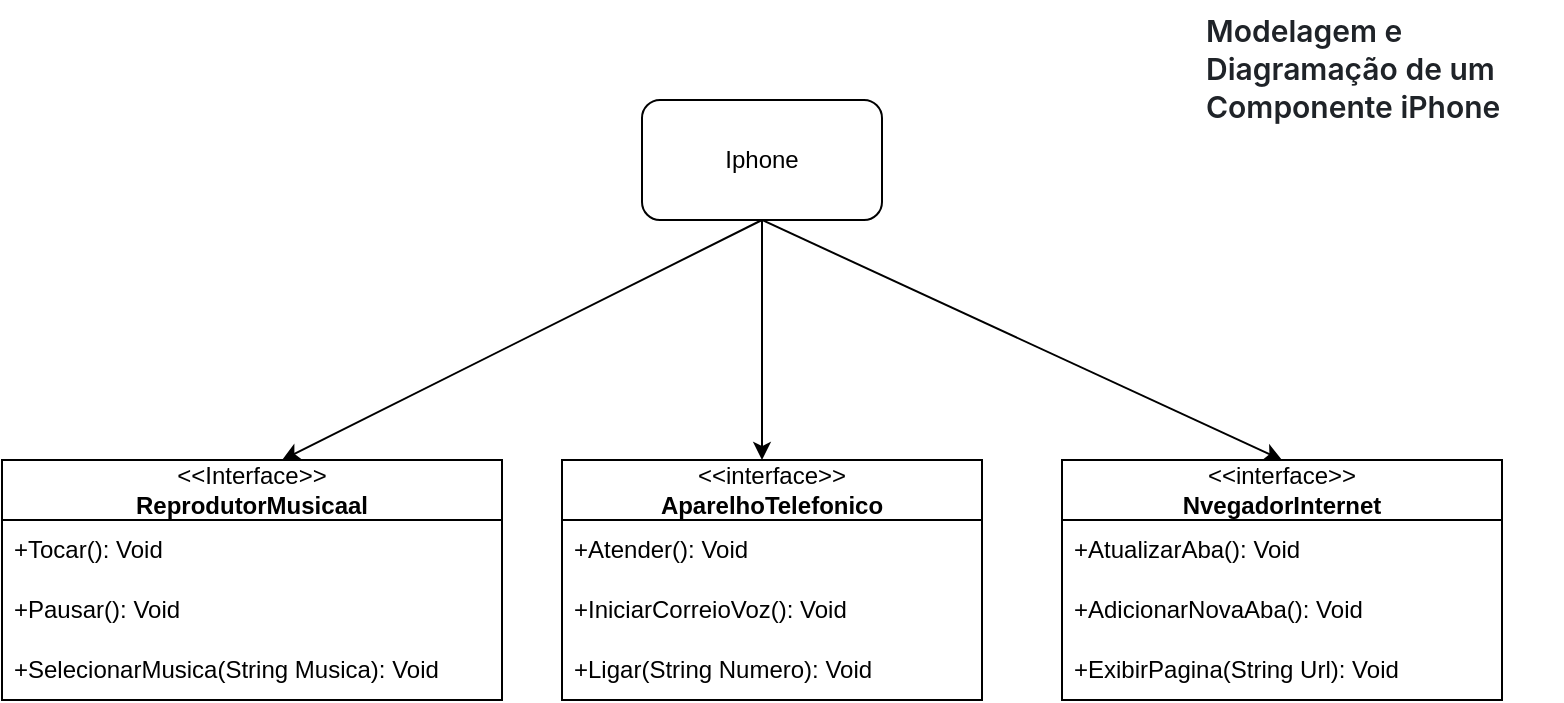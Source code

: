 <mxfile version="24.6.4" type="github">
  <diagram name="Página-1" id="ij6LhBA0T7mIsfwrw2Wj">
    <mxGraphModel dx="1434" dy="754" grid="1" gridSize="10" guides="1" tooltips="1" connect="1" arrows="1" fold="1" page="1" pageScale="1" pageWidth="827" pageHeight="1169" math="0" shadow="0">
      <root>
        <mxCell id="0" />
        <mxCell id="1" parent="0" />
        <mxCell id="fNZCfc2Ud4noCvpmZTsy-1" value="Iphone" style="rounded=1;whiteSpace=wrap;html=1;" vertex="1" parent="1">
          <mxGeometry x="340" y="70" width="120" height="60" as="geometry" />
        </mxCell>
        <mxCell id="fNZCfc2Ud4noCvpmZTsy-6" value="" style="endArrow=classic;html=1;rounded=0;entryX=0.5;entryY=0;entryDx=0;entryDy=0;exitX=0.5;exitY=1;exitDx=0;exitDy=0;" edge="1" parent="1" source="fNZCfc2Ud4noCvpmZTsy-1">
          <mxGeometry width="50" height="50" relative="1" as="geometry">
            <mxPoint x="390" y="140" as="sourcePoint" />
            <mxPoint x="160" y="250" as="targetPoint" />
          </mxGeometry>
        </mxCell>
        <mxCell id="fNZCfc2Ud4noCvpmZTsy-7" value="" style="endArrow=classic;html=1;rounded=0;entryX=0.5;entryY=0;entryDx=0;entryDy=0;exitX=0.5;exitY=1;exitDx=0;exitDy=0;" edge="1" parent="1" source="fNZCfc2Ud4noCvpmZTsy-1" target="fNZCfc2Ud4noCvpmZTsy-13">
          <mxGeometry width="50" height="50" relative="1" as="geometry">
            <mxPoint x="410" y="140" as="sourcePoint" />
            <mxPoint x="640" y="250" as="targetPoint" />
          </mxGeometry>
        </mxCell>
        <mxCell id="fNZCfc2Ud4noCvpmZTsy-8" value="" style="endArrow=classic;html=1;rounded=0;entryX=0.5;entryY=0;entryDx=0;entryDy=0;" edge="1" parent="1">
          <mxGeometry width="50" height="50" relative="1" as="geometry">
            <mxPoint x="400" y="130" as="sourcePoint" />
            <mxPoint x="400" y="250" as="targetPoint" />
          </mxGeometry>
        </mxCell>
        <mxCell id="fNZCfc2Ud4noCvpmZTsy-9" value="&amp;lt;&amp;lt;Interface&amp;gt;&amp;gt;&lt;br&gt;&lt;b&gt;ReprodutorMusicaal&lt;/b&gt;" style="swimlane;fontStyle=0;childLayout=stackLayout;horizontal=1;startSize=30;horizontalStack=0;resizeParent=1;resizeParentMax=0;resizeLast=0;collapsible=1;marginBottom=0;whiteSpace=wrap;html=1;" vertex="1" parent="1">
          <mxGeometry x="20" y="250" width="250" height="120" as="geometry" />
        </mxCell>
        <mxCell id="fNZCfc2Ud4noCvpmZTsy-10" value="+Tocar(): Void" style="text;strokeColor=none;fillColor=none;align=left;verticalAlign=middle;spacingLeft=4;spacingRight=4;overflow=hidden;points=[[0,0.5],[1,0.5]];portConstraint=eastwest;rotatable=0;whiteSpace=wrap;html=1;" vertex="1" parent="fNZCfc2Ud4noCvpmZTsy-9">
          <mxGeometry y="30" width="250" height="30" as="geometry" />
        </mxCell>
        <mxCell id="fNZCfc2Ud4noCvpmZTsy-11" value="+Pausar(): Void" style="text;strokeColor=none;fillColor=none;align=left;verticalAlign=middle;spacingLeft=4;spacingRight=4;overflow=hidden;points=[[0,0.5],[1,0.5]];portConstraint=eastwest;rotatable=0;whiteSpace=wrap;html=1;" vertex="1" parent="fNZCfc2Ud4noCvpmZTsy-9">
          <mxGeometry y="60" width="250" height="30" as="geometry" />
        </mxCell>
        <mxCell id="fNZCfc2Ud4noCvpmZTsy-12" value="+SelecionarMusica(String Musica): Void" style="text;strokeColor=none;fillColor=none;align=left;verticalAlign=middle;spacingLeft=4;spacingRight=4;overflow=hidden;points=[[0,0.5],[1,0.5]];portConstraint=eastwest;rotatable=0;whiteSpace=wrap;html=1;" vertex="1" parent="fNZCfc2Ud4noCvpmZTsy-9">
          <mxGeometry y="90" width="250" height="30" as="geometry" />
        </mxCell>
        <mxCell id="fNZCfc2Ud4noCvpmZTsy-13" value="&amp;lt;&amp;lt;interface&amp;gt;&amp;gt;&lt;br style=&quot;--tw-border-spacing-x: 0; --tw-border-spacing-y: 0; --tw-translate-x: 0; --tw-translate-y: 0; --tw-rotate: 0; --tw-skew-x: 0; --tw-skew-y: 0; --tw-scale-x: 1; --tw-scale-y: 1; --tw-pan-x: ; --tw-pan-y: ; --tw-pinch-zoom: ; --tw-scroll-snap-strictness: proximity; --tw-ordinal: ; --tw-slashed-zero: ; --tw-numeric-figure: ; --tw-numeric-spacing: ; --tw-numeric-fraction: ; --tw-ring-inset: ; --tw-ring-offset-width: 0px; --tw-ring-offset-color: #fff; --tw-ring-color: rgb(59 130 246 / .5); --tw-ring-offset-shadow: 0 0 #0000; --tw-ring-shadow: 0 0 #0000; --tw-shadow: 0 0 #0000; --tw-shadow-colored: 0 0 #0000; --tw-blur: ; --tw-brightness: ; --tw-contrast: ; --tw-grayscale: ; --tw-hue-rotate: ; --tw-invert: ; --tw-saturate: ; --tw-sepia: ; --tw-drop-shadow: ; --tw-backdrop-blur: ; --tw-backdrop-brightness: ; --tw-backdrop-contrast: ; --tw-backdrop-grayscale: ; --tw-backdrop-hue-rotate: ; --tw-backdrop-invert: ; --tw-backdrop-opacity: ; --tw-backdrop-saturate: ; --tw-backdrop-sepia: ;&quot;&gt;&lt;b&gt;NvegadorInternet&lt;/b&gt;" style="swimlane;fontStyle=0;childLayout=stackLayout;horizontal=1;startSize=30;horizontalStack=0;resizeParent=1;resizeParentMax=0;resizeLast=0;collapsible=1;marginBottom=0;whiteSpace=wrap;html=1;" vertex="1" parent="1">
          <mxGeometry x="550" y="250" width="220" height="120" as="geometry" />
        </mxCell>
        <mxCell id="fNZCfc2Ud4noCvpmZTsy-14" value="+AtualizarAba(): Void" style="text;strokeColor=none;fillColor=none;align=left;verticalAlign=middle;spacingLeft=4;spacingRight=4;overflow=hidden;points=[[0,0.5],[1,0.5]];portConstraint=eastwest;rotatable=0;whiteSpace=wrap;html=1;" vertex="1" parent="fNZCfc2Ud4noCvpmZTsy-13">
          <mxGeometry y="30" width="220" height="30" as="geometry" />
        </mxCell>
        <mxCell id="fNZCfc2Ud4noCvpmZTsy-15" value="+AdicionarNovaAba(): Void" style="text;strokeColor=none;fillColor=none;align=left;verticalAlign=middle;spacingLeft=4;spacingRight=4;overflow=hidden;points=[[0,0.5],[1,0.5]];portConstraint=eastwest;rotatable=0;whiteSpace=wrap;html=1;" vertex="1" parent="fNZCfc2Ud4noCvpmZTsy-13">
          <mxGeometry y="60" width="220" height="30" as="geometry" />
        </mxCell>
        <mxCell id="fNZCfc2Ud4noCvpmZTsy-16" value="+ExibirPagina(String Url): Void" style="text;strokeColor=none;fillColor=none;align=left;verticalAlign=middle;spacingLeft=4;spacingRight=4;overflow=hidden;points=[[0,0.5],[1,0.5]];portConstraint=eastwest;rotatable=0;whiteSpace=wrap;html=1;" vertex="1" parent="fNZCfc2Ud4noCvpmZTsy-13">
          <mxGeometry y="90" width="220" height="30" as="geometry" />
        </mxCell>
        <mxCell id="fNZCfc2Ud4noCvpmZTsy-17" value="&amp;lt;&amp;lt;interface&amp;gt;&amp;gt;&lt;br&gt;&lt;b&gt;AparelhoTelefonico&lt;/b&gt;" style="swimlane;fontStyle=0;childLayout=stackLayout;horizontal=1;startSize=30;horizontalStack=0;resizeParent=1;resizeParentMax=0;resizeLast=0;collapsible=1;marginBottom=0;whiteSpace=wrap;html=1;" vertex="1" parent="1">
          <mxGeometry x="300" y="250" width="210" height="120" as="geometry" />
        </mxCell>
        <mxCell id="fNZCfc2Ud4noCvpmZTsy-18" value="+Atender(): Void" style="text;strokeColor=none;fillColor=none;align=left;verticalAlign=middle;spacingLeft=4;spacingRight=4;overflow=hidden;points=[[0,0.5],[1,0.5]];portConstraint=eastwest;rotatable=0;whiteSpace=wrap;html=1;" vertex="1" parent="fNZCfc2Ud4noCvpmZTsy-17">
          <mxGeometry y="30" width="210" height="30" as="geometry" />
        </mxCell>
        <mxCell id="fNZCfc2Ud4noCvpmZTsy-19" value="+IniciarCorreioVoz(): Void" style="text;strokeColor=none;fillColor=none;align=left;verticalAlign=middle;spacingLeft=4;spacingRight=4;overflow=hidden;points=[[0,0.5],[1,0.5]];portConstraint=eastwest;rotatable=0;whiteSpace=wrap;html=1;" vertex="1" parent="fNZCfc2Ud4noCvpmZTsy-17">
          <mxGeometry y="60" width="210" height="30" as="geometry" />
        </mxCell>
        <mxCell id="fNZCfc2Ud4noCvpmZTsy-20" value="+Ligar(String Numero): Void" style="text;strokeColor=none;fillColor=none;align=left;verticalAlign=middle;spacingLeft=4;spacingRight=4;overflow=hidden;points=[[0,0.5],[1,0.5]];portConstraint=eastwest;rotatable=0;whiteSpace=wrap;html=1;" vertex="1" parent="fNZCfc2Ud4noCvpmZTsy-17">
          <mxGeometry y="90" width="210" height="30" as="geometry" />
        </mxCell>
        <mxCell id="fNZCfc2Ud4noCvpmZTsy-21" value="&lt;h3 style=&quot;--tw-border-spacing-x: 0; --tw-border-spacing-y: 0; --tw-translate-x: 0; --tw-translate-y: 0; --tw-rotate: 0; --tw-skew-x: 0; --tw-skew-y: 0; --tw-scale-x: 1; --tw-scale-y: 1; --tw-pan-x: ; --tw-pan-y: ; --tw-pinch-zoom: ; --tw-scroll-snap-strictness: proximity; --tw-ordinal: ; --tw-slashed-zero: ; --tw-numeric-figure: ; --tw-numeric-spacing: ; --tw-numeric-fraction: ; --tw-ring-inset: ; --tw-ring-offset-width: 0px; --tw-ring-offset-color: #fff; --tw-ring-color: rgb(59 130 246 / .5); --tw-ring-offset-shadow: 0 0 #0000; --tw-ring-shadow: 0 0 #0000; --tw-shadow: 0 0 #0000; --tw-shadow-colored: 0 0 #0000; --tw-blur: ; --tw-brightness: ; --tw-contrast: ; --tw-grayscale: ; --tw-hue-rotate: ; --tw-invert: ; --tw-saturate: ; --tw-sepia: ; --tw-drop-shadow: ; --tw-backdrop-blur: ; --tw-backdrop-brightness: ; --tw-backdrop-contrast: ; --tw-backdrop-grayscale: ; --tw-backdrop-hue-rotate: ; --tw-backdrop-invert: ; --tw-backdrop-opacity: ; --tw-backdrop-saturate: ; --tw-backdrop-sepia: ; box-sizing: border-box; margin-top: var(--base-size-24); margin-bottom: var(--base-size-16); font-size: 1.25em; font-weight: var(--base-text-weight-semibold, 600); line-height: 1.25; color: rgb(31, 35, 40); font-family: -apple-system, BlinkMacSystemFont, &amp;quot;Segoe UI&amp;quot;, &amp;quot;Noto Sans&amp;quot;, Helvetica, Arial, sans-serif, &amp;quot;Apple Color Emoji&amp;quot;, &amp;quot;Segoe UI Emoji&amp;quot;; background-color: rgb(255, 255, 255);&quot; dir=&quot;auto&quot; class=&quot;heading-element&quot; tabindex=&quot;-1&quot;&gt;Modelagem e Diagramação de um Componente iPhone&lt;/h3&gt;" style="text;html=1;whiteSpace=wrap;overflow=hidden;rounded=0;" vertex="1" parent="1">
          <mxGeometry x="620" y="20" width="180" height="120" as="geometry" />
        </mxCell>
      </root>
    </mxGraphModel>
  </diagram>
</mxfile>
